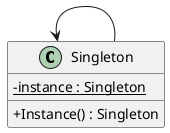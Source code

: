 @startuml scenario_uml
skinparam classAttributeIconSize 0
left to right direction

class Singleton{
    {static} -instance : Singleton
    +Instance() : Singleton
}


Singleton <-- Singleton


@enduml